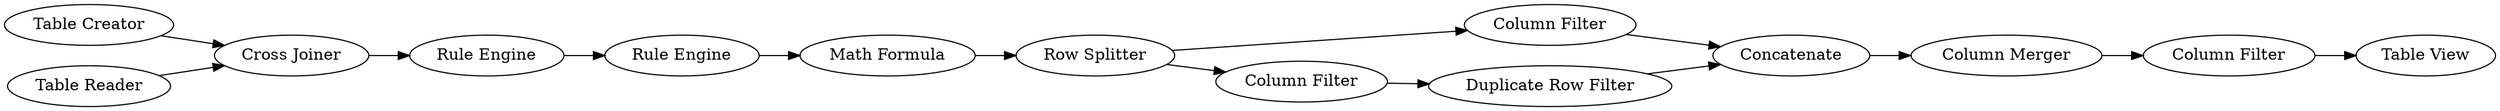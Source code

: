 digraph {
	31 [label="Table Creator"]
	32 [label="Cross Joiner"]
	34 [label="Row Splitter"]
	35 [label="Column Filter"]
	36 [label="Column Filter"]
	37 [label="Rule Engine"]
	38 [label="Rule Engine"]
	39 [label="Math Formula"]
	40 [label=Concatenate]
	41 [label="Duplicate Row Filter"]
	42 [label="Column Merger"]
	43 [label="Column Filter"]
	44 [label="Table View"]
	45 [label="Table Reader"]
	31 -> 32
	32 -> 37
	34 -> 35
	34 -> 36
	35 -> 40
	36 -> 41
	37 -> 38
	38 -> 39
	39 -> 34
	40 -> 42
	41 -> 40
	42 -> 43
	43 -> 44
	45 -> 32
	rankdir=LR
}
